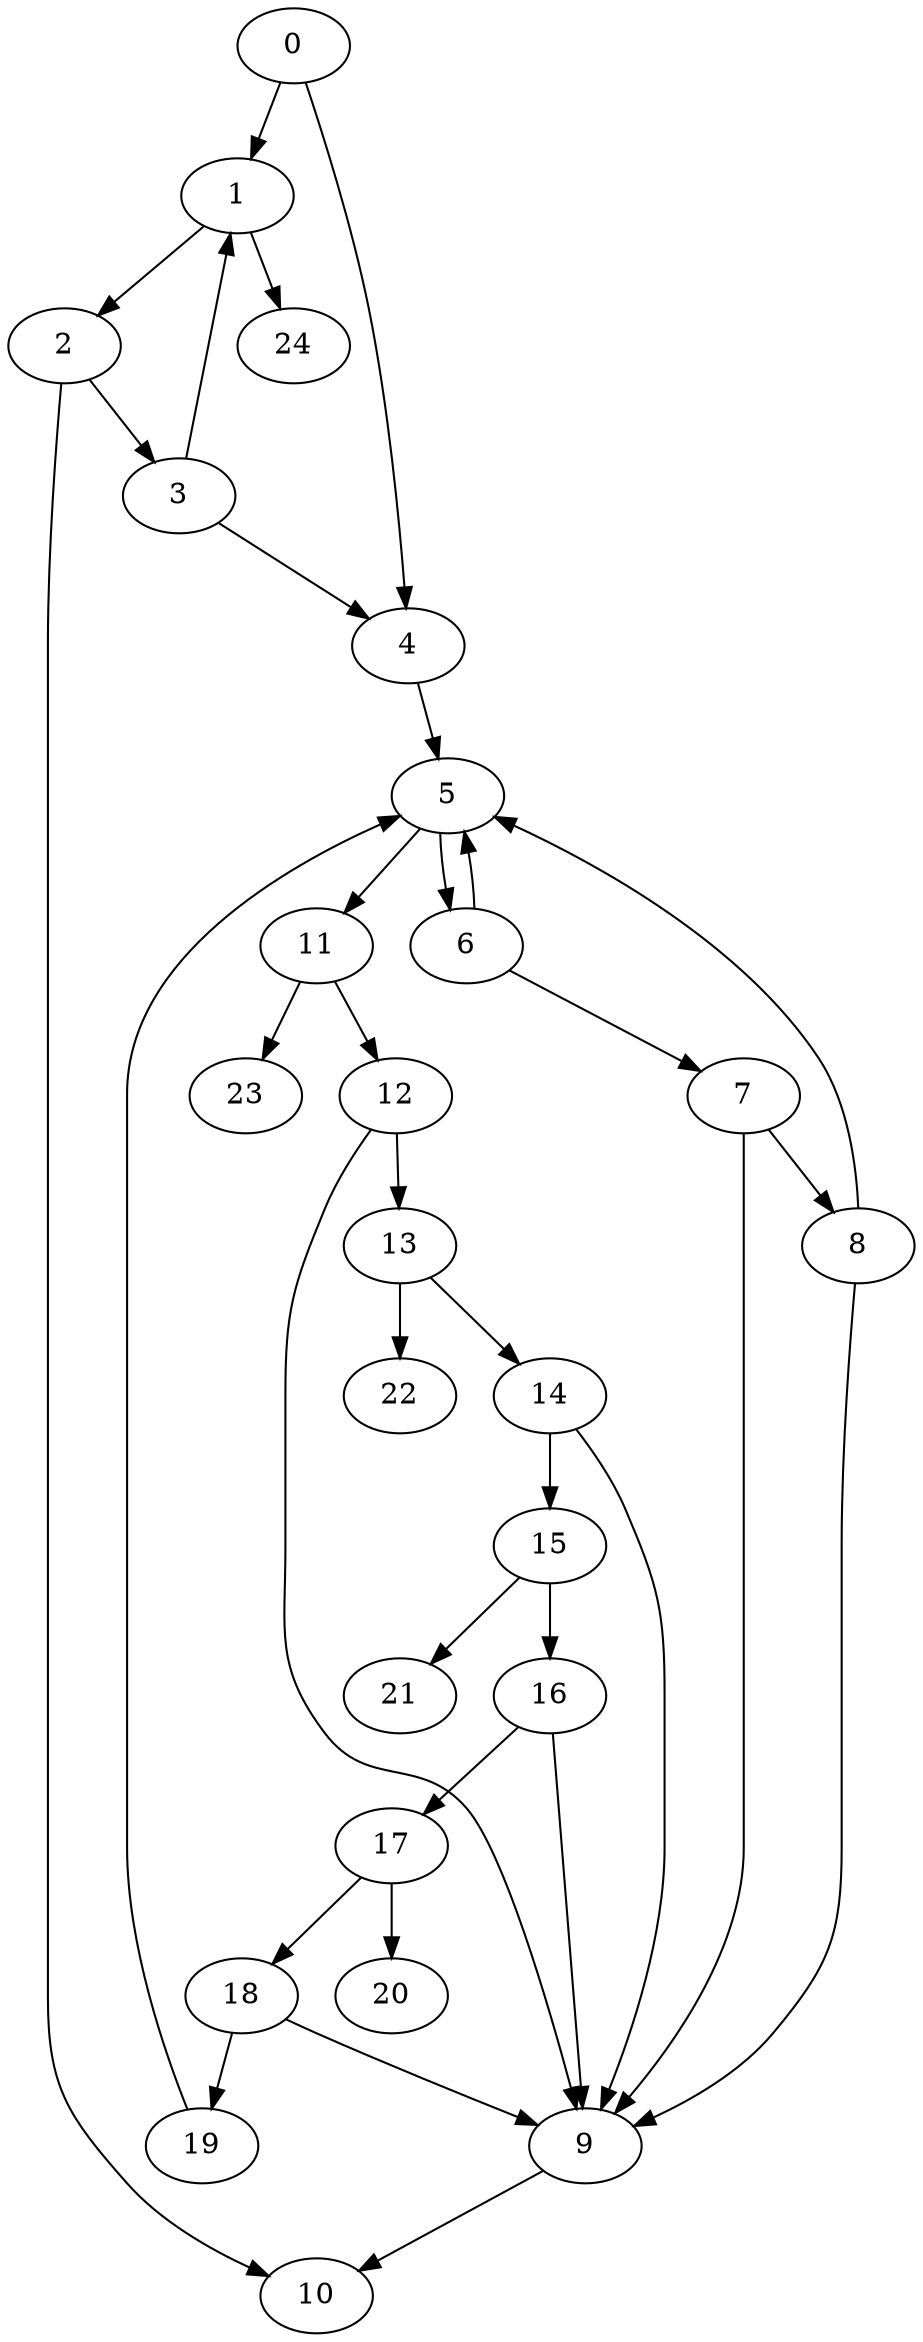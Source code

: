 digraph {
	0
	1
	2
	3
	4
	5
	6
	7
	8
	9
	10
	11
	12
	13
	14
	15
	16
	17
	18
	19
	20
	21
	22
	23
	24
	1 -> 2
	13 -> 14
	14 -> 15
	1 -> 24
	11 -> 12
	15 -> 16
	17 -> 18
	18 -> 19
	15 -> 21
	2 -> 10
	9 -> 10
	11 -> 23
	0 -> 1
	3 -> 1
	0 -> 4
	3 -> 4
	5 -> 6
	6 -> 7
	7 -> 8
	12 -> 13
	16 -> 17
	17 -> 20
	2 -> 3
	4 -> 5
	6 -> 5
	8 -> 5
	19 -> 5
	7 -> 9
	8 -> 9
	12 -> 9
	14 -> 9
	16 -> 9
	18 -> 9
	5 -> 11
	13 -> 22
}
